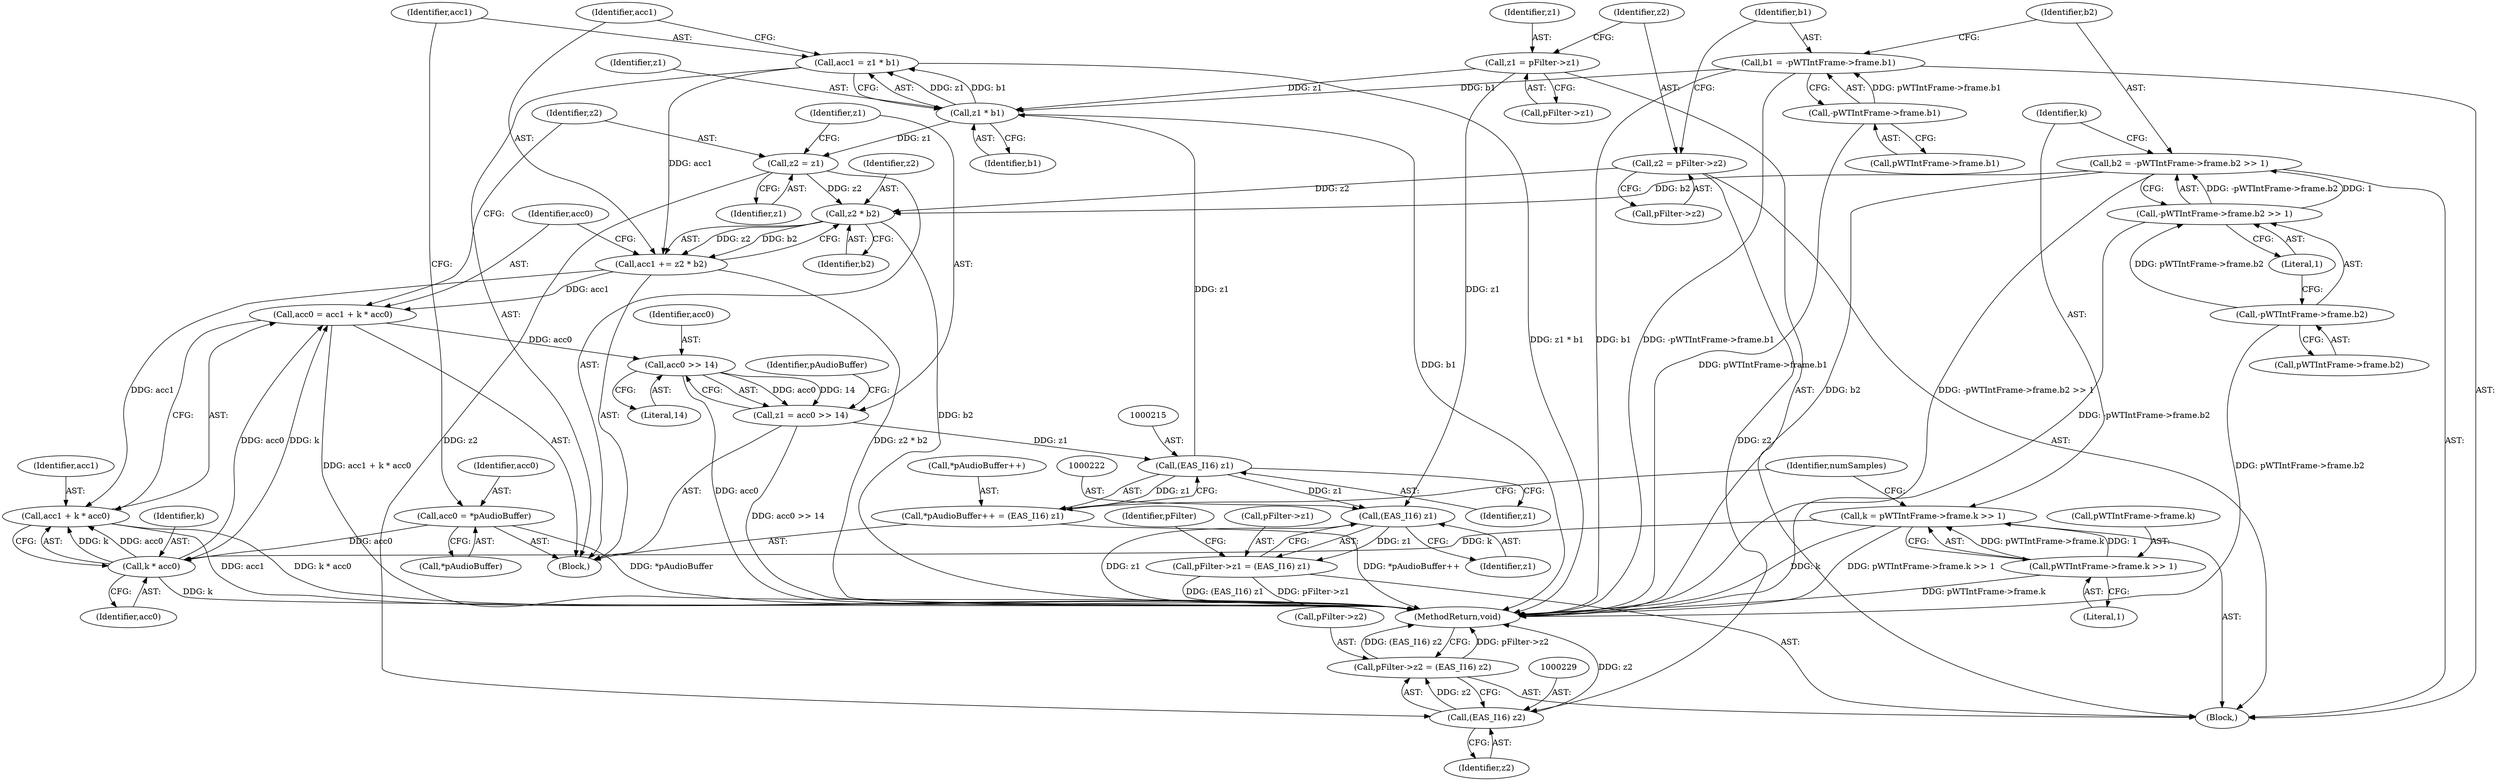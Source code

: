 digraph "0_Android_24d7c408c52143bce7b49de82f3913fd8d1219cf_3@integer" {
"1000185" [label="(Call,acc1 = z1 * b1)"];
"1000187" [label="(Call,z1 * b1)"];
"1000214" [label="(Call,(EAS_I16) z1)"];
"1000205" [label="(Call,z1 = acc0 >> 14)"];
"1000207" [label="(Call,acc0 >> 14)"];
"1000195" [label="(Call,acc0 = acc1 + k * acc0)"];
"1000190" [label="(Call,acc1 += z2 * b2)"];
"1000192" [label="(Call,z2 * b2)"];
"1000202" [label="(Call,z2 = z1)"];
"1000145" [label="(Call,z2 = pFilter->z2)"];
"1000158" [label="(Call,b2 = -pWTIntFrame->frame.b2 >> 1)"];
"1000160" [label="(Call,-pWTIntFrame->frame.b2 >> 1)"];
"1000161" [label="(Call,-pWTIntFrame->frame.b2)"];
"1000185" [label="(Call,acc1 = z1 * b1)"];
"1000199" [label="(Call,k * acc0)"];
"1000168" [label="(Call,k = pWTIntFrame->frame.k >> 1)"];
"1000170" [label="(Call,pWTIntFrame->frame.k >> 1)"];
"1000181" [label="(Call,acc0 = *pAudioBuffer)"];
"1000140" [label="(Call,z1 = pFilter->z1)"];
"1000150" [label="(Call,b1 = -pWTIntFrame->frame.b1)"];
"1000152" [label="(Call,-pWTIntFrame->frame.b1)"];
"1000228" [label="(Call,(EAS_I16) z2)"];
"1000224" [label="(Call,pFilter->z2 = (EAS_I16) z2)"];
"1000210" [label="(Call,*pAudioBuffer++ = (EAS_I16) z1)"];
"1000221" [label="(Call,(EAS_I16) z1)"];
"1000217" [label="(Call,pFilter->z1 = (EAS_I16) z1)"];
"1000197" [label="(Call,acc1 + k * acc0)"];
"1000191" [label="(Identifier,acc1)"];
"1000140" [label="(Call,z1 = pFilter->z1)"];
"1000197" [label="(Call,acc1 + k * acc0)"];
"1000146" [label="(Identifier,z2)"];
"1000231" [label="(MethodReturn,void)"];
"1000176" [label="(Literal,1)"];
"1000230" [label="(Identifier,z2)"];
"1000223" [label="(Identifier,z1)"];
"1000183" [label="(Call,*pAudioBuffer)"];
"1000195" [label="(Call,acc0 = acc1 + k * acc0)"];
"1000169" [label="(Identifier,k)"];
"1000179" [label="(Identifier,numSamples)"];
"1000170" [label="(Call,pWTIntFrame->frame.k >> 1)"];
"1000200" [label="(Identifier,k)"];
"1000180" [label="(Block,)"];
"1000194" [label="(Identifier,b2)"];
"1000214" [label="(Call,(EAS_I16) z1)"];
"1000152" [label="(Call,-pWTIntFrame->frame.b1)"];
"1000218" [label="(Call,pFilter->z1)"];
"1000192" [label="(Call,z2 * b2)"];
"1000206" [label="(Identifier,z1)"];
"1000160" [label="(Call,-pWTIntFrame->frame.b2 >> 1)"];
"1000187" [label="(Call,z1 * b1)"];
"1000147" [label="(Call,pFilter->z2)"];
"1000207" [label="(Call,acc0 >> 14)"];
"1000213" [label="(Identifier,pAudioBuffer)"];
"1000205" [label="(Call,z1 = acc0 >> 14)"];
"1000158" [label="(Call,b2 = -pWTIntFrame->frame.b2 >> 1)"];
"1000225" [label="(Call,pFilter->z2)"];
"1000198" [label="(Identifier,acc1)"];
"1000224" [label="(Call,pFilter->z2 = (EAS_I16) z2)"];
"1000221" [label="(Call,(EAS_I16) z1)"];
"1000208" [label="(Identifier,acc0)"];
"1000209" [label="(Literal,14)"];
"1000186" [label="(Identifier,acc1)"];
"1000203" [label="(Identifier,z2)"];
"1000109" [label="(Block,)"];
"1000151" [label="(Identifier,b1)"];
"1000210" [label="(Call,*pAudioBuffer++ = (EAS_I16) z1)"];
"1000193" [label="(Identifier,z2)"];
"1000181" [label="(Call,acc0 = *pAudioBuffer)"];
"1000226" [label="(Identifier,pFilter)"];
"1000150" [label="(Call,b1 = -pWTIntFrame->frame.b1)"];
"1000171" [label="(Call,pWTIntFrame->frame.k)"];
"1000190" [label="(Call,acc1 += z2 * b2)"];
"1000199" [label="(Call,k * acc0)"];
"1000167" [label="(Literal,1)"];
"1000162" [label="(Call,pWTIntFrame->frame.b2)"];
"1000202" [label="(Call,z2 = z1)"];
"1000153" [label="(Call,pWTIntFrame->frame.b1)"];
"1000217" [label="(Call,pFilter->z1 = (EAS_I16) z1)"];
"1000185" [label="(Call,acc1 = z1 * b1)"];
"1000142" [label="(Call,pFilter->z1)"];
"1000188" [label="(Identifier,z1)"];
"1000216" [label="(Identifier,z1)"];
"1000204" [label="(Identifier,z1)"];
"1000161" [label="(Call,-pWTIntFrame->frame.b2)"];
"1000228" [label="(Call,(EAS_I16) z2)"];
"1000201" [label="(Identifier,acc0)"];
"1000196" [label="(Identifier,acc0)"];
"1000189" [label="(Identifier,b1)"];
"1000159" [label="(Identifier,b2)"];
"1000168" [label="(Call,k = pWTIntFrame->frame.k >> 1)"];
"1000141" [label="(Identifier,z1)"];
"1000182" [label="(Identifier,acc0)"];
"1000211" [label="(Call,*pAudioBuffer++)"];
"1000145" [label="(Call,z2 = pFilter->z2)"];
"1000185" -> "1000180"  [label="AST: "];
"1000185" -> "1000187"  [label="CFG: "];
"1000186" -> "1000185"  [label="AST: "];
"1000187" -> "1000185"  [label="AST: "];
"1000191" -> "1000185"  [label="CFG: "];
"1000185" -> "1000231"  [label="DDG: z1 * b1"];
"1000187" -> "1000185"  [label="DDG: z1"];
"1000187" -> "1000185"  [label="DDG: b1"];
"1000185" -> "1000190"  [label="DDG: acc1"];
"1000187" -> "1000189"  [label="CFG: "];
"1000188" -> "1000187"  [label="AST: "];
"1000189" -> "1000187"  [label="AST: "];
"1000187" -> "1000231"  [label="DDG: b1"];
"1000214" -> "1000187"  [label="DDG: z1"];
"1000140" -> "1000187"  [label="DDG: z1"];
"1000150" -> "1000187"  [label="DDG: b1"];
"1000187" -> "1000202"  [label="DDG: z1"];
"1000214" -> "1000210"  [label="AST: "];
"1000214" -> "1000216"  [label="CFG: "];
"1000215" -> "1000214"  [label="AST: "];
"1000216" -> "1000214"  [label="AST: "];
"1000210" -> "1000214"  [label="CFG: "];
"1000214" -> "1000210"  [label="DDG: z1"];
"1000205" -> "1000214"  [label="DDG: z1"];
"1000214" -> "1000221"  [label="DDG: z1"];
"1000205" -> "1000180"  [label="AST: "];
"1000205" -> "1000207"  [label="CFG: "];
"1000206" -> "1000205"  [label="AST: "];
"1000207" -> "1000205"  [label="AST: "];
"1000213" -> "1000205"  [label="CFG: "];
"1000205" -> "1000231"  [label="DDG: acc0 >> 14"];
"1000207" -> "1000205"  [label="DDG: acc0"];
"1000207" -> "1000205"  [label="DDG: 14"];
"1000207" -> "1000209"  [label="CFG: "];
"1000208" -> "1000207"  [label="AST: "];
"1000209" -> "1000207"  [label="AST: "];
"1000207" -> "1000231"  [label="DDG: acc0"];
"1000195" -> "1000207"  [label="DDG: acc0"];
"1000195" -> "1000180"  [label="AST: "];
"1000195" -> "1000197"  [label="CFG: "];
"1000196" -> "1000195"  [label="AST: "];
"1000197" -> "1000195"  [label="AST: "];
"1000203" -> "1000195"  [label="CFG: "];
"1000195" -> "1000231"  [label="DDG: acc1 + k * acc0"];
"1000190" -> "1000195"  [label="DDG: acc1"];
"1000199" -> "1000195"  [label="DDG: k"];
"1000199" -> "1000195"  [label="DDG: acc0"];
"1000190" -> "1000180"  [label="AST: "];
"1000190" -> "1000192"  [label="CFG: "];
"1000191" -> "1000190"  [label="AST: "];
"1000192" -> "1000190"  [label="AST: "];
"1000196" -> "1000190"  [label="CFG: "];
"1000190" -> "1000231"  [label="DDG: z2 * b2"];
"1000192" -> "1000190"  [label="DDG: z2"];
"1000192" -> "1000190"  [label="DDG: b2"];
"1000190" -> "1000197"  [label="DDG: acc1"];
"1000192" -> "1000194"  [label="CFG: "];
"1000193" -> "1000192"  [label="AST: "];
"1000194" -> "1000192"  [label="AST: "];
"1000192" -> "1000231"  [label="DDG: b2"];
"1000202" -> "1000192"  [label="DDG: z2"];
"1000145" -> "1000192"  [label="DDG: z2"];
"1000158" -> "1000192"  [label="DDG: b2"];
"1000202" -> "1000180"  [label="AST: "];
"1000202" -> "1000204"  [label="CFG: "];
"1000203" -> "1000202"  [label="AST: "];
"1000204" -> "1000202"  [label="AST: "];
"1000206" -> "1000202"  [label="CFG: "];
"1000202" -> "1000228"  [label="DDG: z2"];
"1000145" -> "1000109"  [label="AST: "];
"1000145" -> "1000147"  [label="CFG: "];
"1000146" -> "1000145"  [label="AST: "];
"1000147" -> "1000145"  [label="AST: "];
"1000151" -> "1000145"  [label="CFG: "];
"1000145" -> "1000228"  [label="DDG: z2"];
"1000158" -> "1000109"  [label="AST: "];
"1000158" -> "1000160"  [label="CFG: "];
"1000159" -> "1000158"  [label="AST: "];
"1000160" -> "1000158"  [label="AST: "];
"1000169" -> "1000158"  [label="CFG: "];
"1000158" -> "1000231"  [label="DDG: b2"];
"1000158" -> "1000231"  [label="DDG: -pWTIntFrame->frame.b2 >> 1"];
"1000160" -> "1000158"  [label="DDG: -pWTIntFrame->frame.b2"];
"1000160" -> "1000158"  [label="DDG: 1"];
"1000160" -> "1000167"  [label="CFG: "];
"1000161" -> "1000160"  [label="AST: "];
"1000167" -> "1000160"  [label="AST: "];
"1000160" -> "1000231"  [label="DDG: -pWTIntFrame->frame.b2"];
"1000161" -> "1000160"  [label="DDG: pWTIntFrame->frame.b2"];
"1000161" -> "1000162"  [label="CFG: "];
"1000162" -> "1000161"  [label="AST: "];
"1000167" -> "1000161"  [label="CFG: "];
"1000161" -> "1000231"  [label="DDG: pWTIntFrame->frame.b2"];
"1000199" -> "1000197"  [label="AST: "];
"1000199" -> "1000201"  [label="CFG: "];
"1000200" -> "1000199"  [label="AST: "];
"1000201" -> "1000199"  [label="AST: "];
"1000197" -> "1000199"  [label="CFG: "];
"1000199" -> "1000231"  [label="DDG: k"];
"1000199" -> "1000197"  [label="DDG: k"];
"1000199" -> "1000197"  [label="DDG: acc0"];
"1000168" -> "1000199"  [label="DDG: k"];
"1000181" -> "1000199"  [label="DDG: acc0"];
"1000168" -> "1000109"  [label="AST: "];
"1000168" -> "1000170"  [label="CFG: "];
"1000169" -> "1000168"  [label="AST: "];
"1000170" -> "1000168"  [label="AST: "];
"1000179" -> "1000168"  [label="CFG: "];
"1000168" -> "1000231"  [label="DDG: k"];
"1000168" -> "1000231"  [label="DDG: pWTIntFrame->frame.k >> 1"];
"1000170" -> "1000168"  [label="DDG: pWTIntFrame->frame.k"];
"1000170" -> "1000168"  [label="DDG: 1"];
"1000170" -> "1000176"  [label="CFG: "];
"1000171" -> "1000170"  [label="AST: "];
"1000176" -> "1000170"  [label="AST: "];
"1000170" -> "1000231"  [label="DDG: pWTIntFrame->frame.k"];
"1000181" -> "1000180"  [label="AST: "];
"1000181" -> "1000183"  [label="CFG: "];
"1000182" -> "1000181"  [label="AST: "];
"1000183" -> "1000181"  [label="AST: "];
"1000186" -> "1000181"  [label="CFG: "];
"1000181" -> "1000231"  [label="DDG: *pAudioBuffer"];
"1000140" -> "1000109"  [label="AST: "];
"1000140" -> "1000142"  [label="CFG: "];
"1000141" -> "1000140"  [label="AST: "];
"1000142" -> "1000140"  [label="AST: "];
"1000146" -> "1000140"  [label="CFG: "];
"1000140" -> "1000221"  [label="DDG: z1"];
"1000150" -> "1000109"  [label="AST: "];
"1000150" -> "1000152"  [label="CFG: "];
"1000151" -> "1000150"  [label="AST: "];
"1000152" -> "1000150"  [label="AST: "];
"1000159" -> "1000150"  [label="CFG: "];
"1000150" -> "1000231"  [label="DDG: b1"];
"1000150" -> "1000231"  [label="DDG: -pWTIntFrame->frame.b1"];
"1000152" -> "1000150"  [label="DDG: pWTIntFrame->frame.b1"];
"1000152" -> "1000153"  [label="CFG: "];
"1000153" -> "1000152"  [label="AST: "];
"1000152" -> "1000231"  [label="DDG: pWTIntFrame->frame.b1"];
"1000228" -> "1000224"  [label="AST: "];
"1000228" -> "1000230"  [label="CFG: "];
"1000229" -> "1000228"  [label="AST: "];
"1000230" -> "1000228"  [label="AST: "];
"1000224" -> "1000228"  [label="CFG: "];
"1000228" -> "1000231"  [label="DDG: z2"];
"1000228" -> "1000224"  [label="DDG: z2"];
"1000224" -> "1000109"  [label="AST: "];
"1000225" -> "1000224"  [label="AST: "];
"1000231" -> "1000224"  [label="CFG: "];
"1000224" -> "1000231"  [label="DDG: pFilter->z2"];
"1000224" -> "1000231"  [label="DDG: (EAS_I16) z2"];
"1000210" -> "1000180"  [label="AST: "];
"1000211" -> "1000210"  [label="AST: "];
"1000179" -> "1000210"  [label="CFG: "];
"1000210" -> "1000231"  [label="DDG: *pAudioBuffer++"];
"1000221" -> "1000217"  [label="AST: "];
"1000221" -> "1000223"  [label="CFG: "];
"1000222" -> "1000221"  [label="AST: "];
"1000223" -> "1000221"  [label="AST: "];
"1000217" -> "1000221"  [label="CFG: "];
"1000221" -> "1000231"  [label="DDG: z1"];
"1000221" -> "1000217"  [label="DDG: z1"];
"1000217" -> "1000109"  [label="AST: "];
"1000218" -> "1000217"  [label="AST: "];
"1000226" -> "1000217"  [label="CFG: "];
"1000217" -> "1000231"  [label="DDG: (EAS_I16) z1"];
"1000217" -> "1000231"  [label="DDG: pFilter->z1"];
"1000198" -> "1000197"  [label="AST: "];
"1000197" -> "1000231"  [label="DDG: k * acc0"];
"1000197" -> "1000231"  [label="DDG: acc1"];
}
